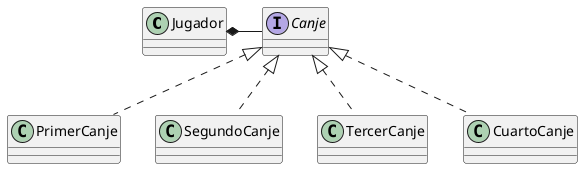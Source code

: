 @startuml


class Jugador {}

interface Canje {}

Jugador *- Canje

class PrimerCanje {}
class SegundoCanje {}
class TercerCanje {}
class CuartoCanje {}

Canje <|.. PrimerCanje
Canje <|.. SegundoCanje
Canje <|.. TercerCanje
Canje <|.. CuartoCanje

@enduml